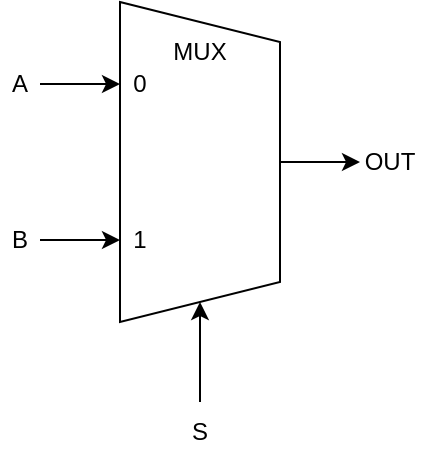 <mxfile version="16.2.7" type="device"><diagram id="9GTp2Z0LwSlNwLnaxM9T" name="Page-1"><mxGraphModel dx="1422" dy="754" grid="1" gridSize="10" guides="1" tooltips="1" connect="1" arrows="1" fold="1" page="1" pageScale="1" pageWidth="827" pageHeight="1169" math="0" shadow="0"><root><mxCell id="0"/><mxCell id="1" parent="0"/><mxCell id="rThouhSrzWPKocLlYRBc-5" style="edgeStyle=orthogonalEdgeStyle;rounded=0;orthogonalLoop=1;jettySize=auto;html=1;exitX=0.5;exitY=0;exitDx=0;exitDy=0;" edge="1" parent="1" source="rThouhSrzWPKocLlYRBc-1"><mxGeometry relative="1" as="geometry"><mxPoint x="440" y="200" as="targetPoint"/></mxGeometry></mxCell><mxCell id="rThouhSrzWPKocLlYRBc-1" value="" style="shape=trapezoid;perimeter=trapezoidPerimeter;whiteSpace=wrap;html=1;fixedSize=1;rotation=90;" vertex="1" parent="1"><mxGeometry x="280" y="160" width="160" height="80" as="geometry"/></mxCell><mxCell id="rThouhSrzWPKocLlYRBc-2" value="MUX" style="text;html=1;strokeColor=none;fillColor=none;align=center;verticalAlign=middle;whiteSpace=wrap;rounded=0;" vertex="1" parent="1"><mxGeometry x="330" y="130" width="60" height="30" as="geometry"/></mxCell><mxCell id="rThouhSrzWPKocLlYRBc-6" style="edgeStyle=orthogonalEdgeStyle;rounded=0;orthogonalLoop=1;jettySize=auto;html=1;exitX=0;exitY=0.5;exitDx=0;exitDy=0;endArrow=none;endFill=0;startArrow=classic;startFill=1;" edge="1" parent="1" source="rThouhSrzWPKocLlYRBc-3"><mxGeometry relative="1" as="geometry"><mxPoint x="280" y="161" as="targetPoint"/></mxGeometry></mxCell><mxCell id="rThouhSrzWPKocLlYRBc-3" value="0" style="text;html=1;strokeColor=none;fillColor=none;align=center;verticalAlign=middle;whiteSpace=wrap;rounded=0;" vertex="1" parent="1"><mxGeometry x="320" y="146" width="20" height="30" as="geometry"/></mxCell><mxCell id="rThouhSrzWPKocLlYRBc-4" value="1" style="text;html=1;strokeColor=none;fillColor=none;align=center;verticalAlign=middle;whiteSpace=wrap;rounded=0;" vertex="1" parent="1"><mxGeometry x="320" y="224" width="20" height="30" as="geometry"/></mxCell><mxCell id="rThouhSrzWPKocLlYRBc-7" style="edgeStyle=orthogonalEdgeStyle;rounded=0;orthogonalLoop=1;jettySize=auto;html=1;exitX=0;exitY=0.5;exitDx=0;exitDy=0;endArrow=none;endFill=0;startArrow=classic;startFill=1;" edge="1" parent="1" source="rThouhSrzWPKocLlYRBc-4"><mxGeometry relative="1" as="geometry"><mxPoint x="280" y="239" as="targetPoint"/><mxPoint x="330" y="171" as="sourcePoint"/></mxGeometry></mxCell><mxCell id="rThouhSrzWPKocLlYRBc-8" value="A" style="text;html=1;strokeColor=none;fillColor=none;align=center;verticalAlign=middle;whiteSpace=wrap;rounded=0;" vertex="1" parent="1"><mxGeometry x="260" y="146" width="20" height="30" as="geometry"/></mxCell><mxCell id="rThouhSrzWPKocLlYRBc-9" value="B" style="text;html=1;strokeColor=none;fillColor=none;align=center;verticalAlign=middle;whiteSpace=wrap;rounded=0;" vertex="1" parent="1"><mxGeometry x="260" y="224" width="20" height="30" as="geometry"/></mxCell><mxCell id="rThouhSrzWPKocLlYRBc-12" value="OUT" style="text;html=1;strokeColor=none;fillColor=none;align=center;verticalAlign=middle;whiteSpace=wrap;rounded=0;" vertex="1" parent="1"><mxGeometry x="440" y="185" width="30" height="30" as="geometry"/></mxCell><mxCell id="rThouhSrzWPKocLlYRBc-13" value="" style="endArrow=classic;html=1;rounded=0;entryX=1;entryY=0.5;entryDx=0;entryDy=0;" edge="1" parent="1" target="rThouhSrzWPKocLlYRBc-1"><mxGeometry width="50" height="50" relative="1" as="geometry"><mxPoint x="360" y="320" as="sourcePoint"/><mxPoint x="440" y="360" as="targetPoint"/></mxGeometry></mxCell><mxCell id="rThouhSrzWPKocLlYRBc-14" value="S" style="text;html=1;strokeColor=none;fillColor=none;align=center;verticalAlign=middle;whiteSpace=wrap;rounded=0;" vertex="1" parent="1"><mxGeometry x="330" y="320" width="60" height="30" as="geometry"/></mxCell></root></mxGraphModel></diagram></mxfile>